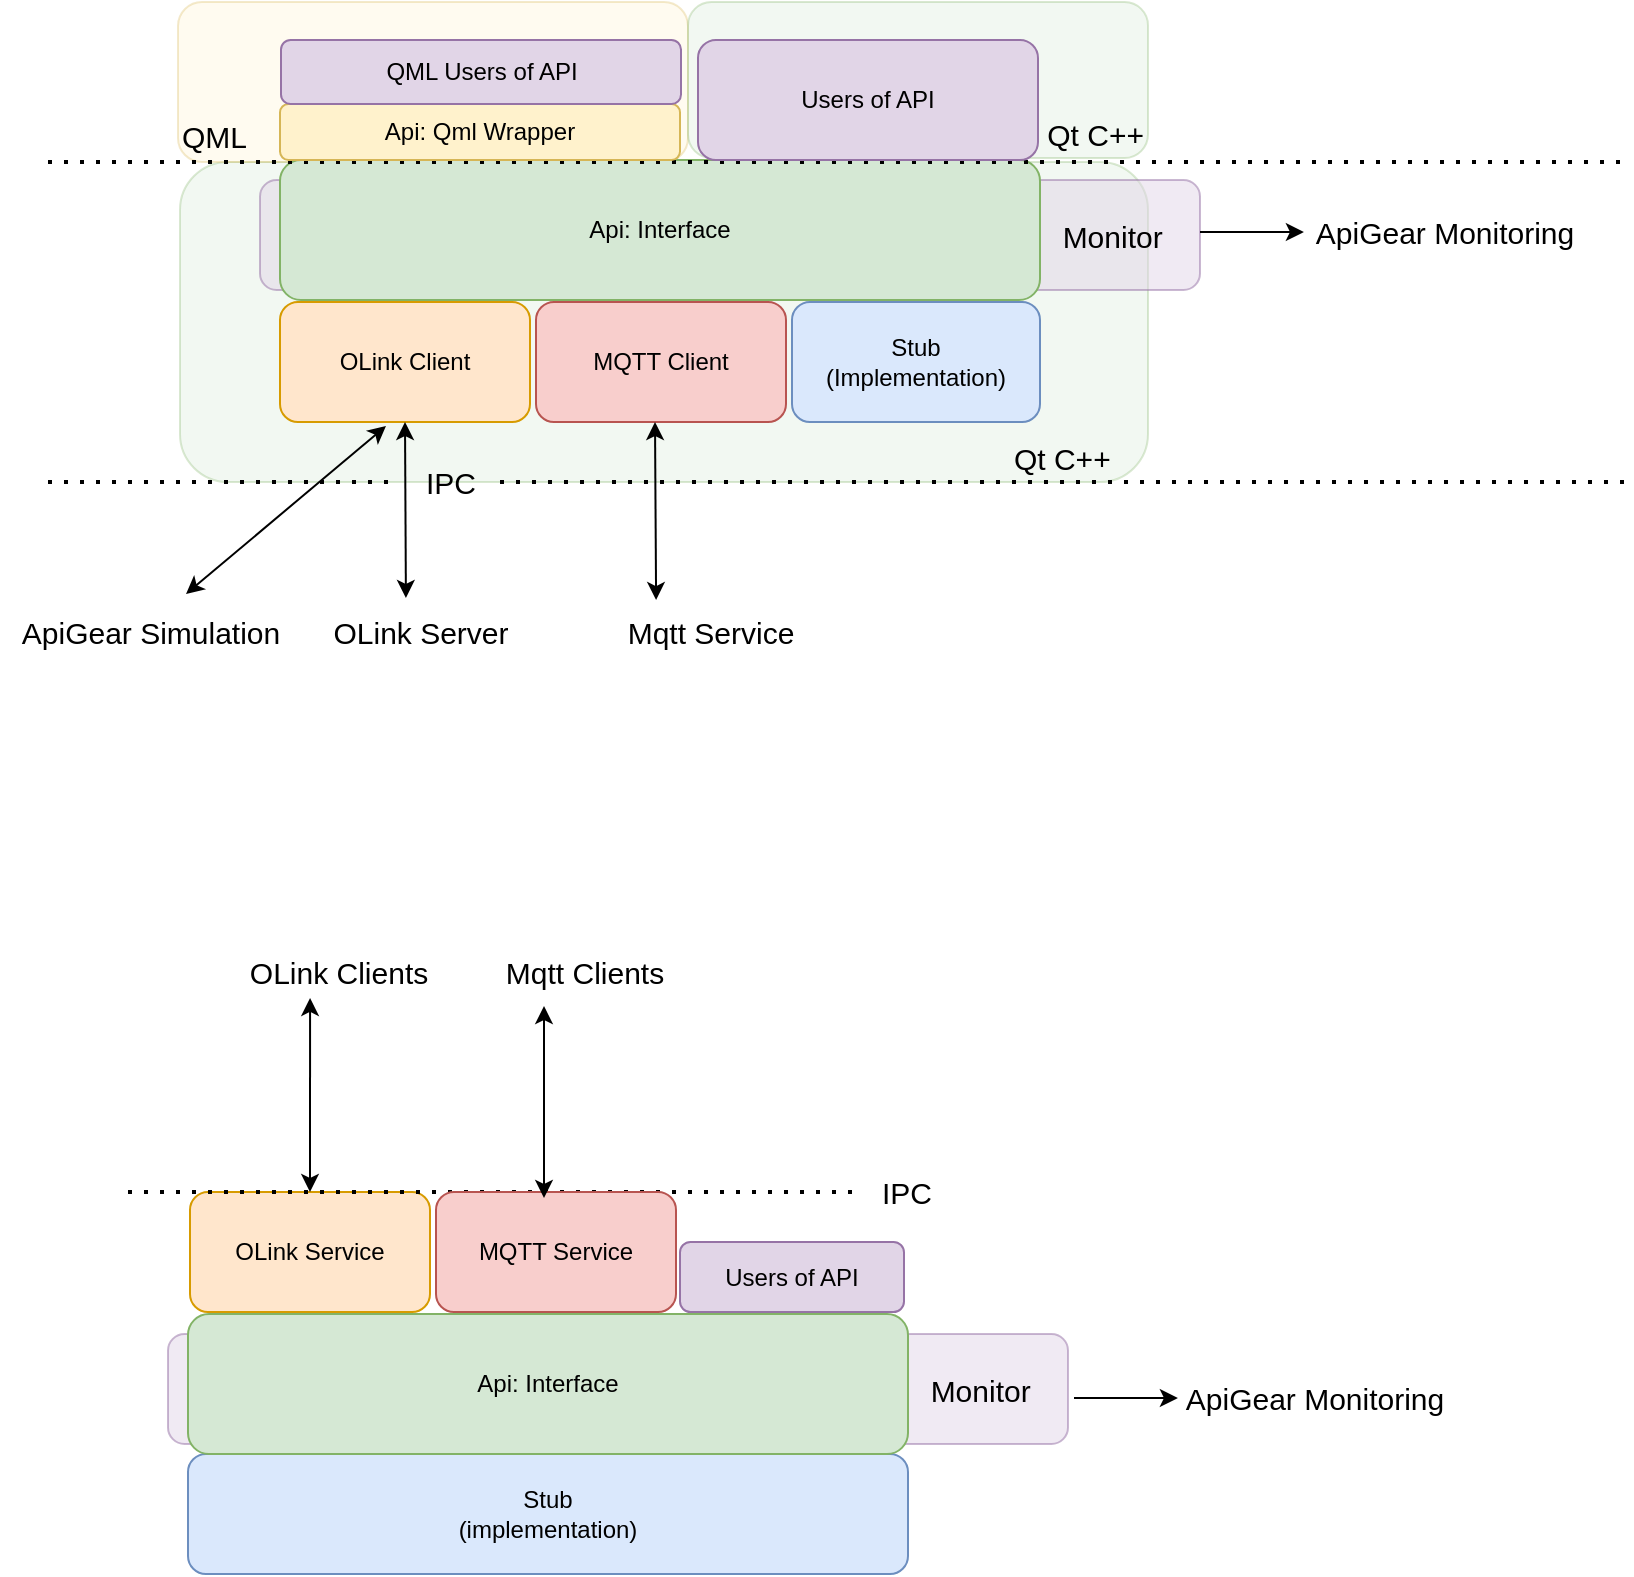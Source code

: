<mxfile version="22.1.2" type="device" pages="2">
  <diagram name="Page-1" id="pDMbOi06NpgcVXL0xbqy">
    <mxGraphModel dx="1098" dy="828" grid="1" gridSize="10" guides="1" tooltips="1" connect="1" arrows="1" fold="1" page="1" pageScale="1" pageWidth="850" pageHeight="1100" math="0" shadow="0">
      <root>
        <mxCell id="0" />
        <mxCell id="1" parent="0" />
        <mxCell id="osFX8CQt6mLmNGy1H5lw-31" value="Qt C++&amp;nbsp; &amp;nbsp;&amp;nbsp;" style="rounded=1;whiteSpace=wrap;html=1;glass=0;sketch=0;strokeColor=#82b366;fontSize=15;fillColor=#d5e8d4;opacity=30;align=right;verticalAlign=bottom;" parent="1" vertex="1">
          <mxGeometry x="96" y="190" width="484" height="160" as="geometry" />
        </mxCell>
        <mxCell id="osFX8CQt6mLmNGy1H5lw-29" value="&amp;nbsp;&lt;br&gt;&lt;br&gt;&lt;br&gt;QML&amp;nbsp;" style="rounded=1;whiteSpace=wrap;html=1;glass=0;sketch=0;strokeColor=#d6b656;fontSize=15;fillColor=#fff2cc;opacity=30;align=left;" parent="1" vertex="1">
          <mxGeometry x="95" y="110" width="255" height="80" as="geometry" />
        </mxCell>
        <mxCell id="osFX8CQt6mLmNGy1H5lw-13" value="Monitor&amp;nbsp; &amp;nbsp;&amp;nbsp;" style="rounded=1;whiteSpace=wrap;html=1;glass=0;sketch=0;strokeColor=#9673a6;fontSize=15;fillColor=#e1d5e7;opacity=50;align=right;" parent="1" vertex="1">
          <mxGeometry x="136" y="199" width="470" height="55" as="geometry" />
        </mxCell>
        <mxCell id="osFX8CQt6mLmNGy1H5lw-1" value="OLink Client" style="rounded=1;whiteSpace=wrap;html=1;fillColor=#ffe6cc;strokeColor=#d79b00;" parent="1" vertex="1">
          <mxGeometry x="146" y="260" width="125" height="60" as="geometry" />
        </mxCell>
        <mxCell id="osFX8CQt6mLmNGy1H5lw-2" value="Stub&lt;br&gt;(Implementation)" style="rounded=1;whiteSpace=wrap;html=1;fillColor=#dae8fc;strokeColor=#6c8ebf;" parent="1" vertex="1">
          <mxGeometry x="402" y="260" width="124" height="60" as="geometry" />
        </mxCell>
        <mxCell id="osFX8CQt6mLmNGy1H5lw-3" value="Api: Interface" style="rounded=1;whiteSpace=wrap;html=1;fillColor=#d5e8d4;strokeColor=#82b366;" parent="1" vertex="1">
          <mxGeometry x="146" y="189" width="380" height="70" as="geometry" />
        </mxCell>
        <mxCell id="osFX8CQt6mLmNGy1H5lw-7" value="" style="endArrow=none;dashed=1;html=1;dashPattern=1 3;strokeWidth=2;rounded=0;" parent="1" edge="1">
          <mxGeometry width="50" height="50" relative="1" as="geometry">
            <mxPoint x="30" y="190" as="sourcePoint" />
            <mxPoint x="820" y="190" as="targetPoint" />
          </mxGeometry>
        </mxCell>
        <mxCell id="osFX8CQt6mLmNGy1H5lw-8" value="" style="endArrow=none;dashed=1;html=1;dashPattern=1 3;strokeWidth=2;rounded=0;startArrow=none;" parent="1" source="osFX8CQt6mLmNGy1H5lw-10" edge="1">
          <mxGeometry width="50" height="50" relative="1" as="geometry">
            <mxPoint x="30" y="350" as="sourcePoint" />
            <mxPoint x="820" y="350" as="targetPoint" />
          </mxGeometry>
        </mxCell>
        <mxCell id="osFX8CQt6mLmNGy1H5lw-12" value="" style="endArrow=none;dashed=1;html=1;dashPattern=1 3;strokeWidth=2;rounded=0;" parent="1" target="osFX8CQt6mLmNGy1H5lw-10" edge="1">
          <mxGeometry width="50" height="50" relative="1" as="geometry">
            <mxPoint x="30" y="350" as="sourcePoint" />
            <mxPoint x="350" y="350" as="targetPoint" />
          </mxGeometry>
        </mxCell>
        <mxCell id="osFX8CQt6mLmNGy1H5lw-10" value="IPC" style="text;html=1;align=center;verticalAlign=middle;resizable=0;points=[];autosize=1;strokeColor=none;fillColor=none;fontSize=15;" parent="1" vertex="1">
          <mxGeometry x="206" y="335" width="50" height="30" as="geometry" />
        </mxCell>
        <mxCell id="osFX8CQt6mLmNGy1H5lw-35" value="" style="endArrow=classic;html=1;rounded=0;fontSize=15;entryX=0.013;entryY=0.6;entryDx=0;entryDy=0;entryPerimeter=0;" parent="1" edge="1">
          <mxGeometry width="50" height="50" relative="1" as="geometry">
            <mxPoint x="606" y="225" as="sourcePoint" />
            <mxPoint x="657.95" y="225" as="targetPoint" />
          </mxGeometry>
        </mxCell>
        <mxCell id="osFX8CQt6mLmNGy1H5lw-38" value="" style="endArrow=classic;html=1;rounded=0;fontSize=15;entryX=0.62;entryY=-0.133;entryDx=0;entryDy=0;entryPerimeter=0;exitX=0.424;exitY=1.033;exitDx=0;exitDy=0;exitPerimeter=0;startArrow=classic;startFill=1;" parent="1" source="osFX8CQt6mLmNGy1H5lw-1" target="osFX8CQt6mLmNGy1H5lw-39" edge="1">
          <mxGeometry width="50" height="50" relative="1" as="geometry">
            <mxPoint x="206" y="350" as="sourcePoint" />
            <mxPoint x="126" y="380" as="targetPoint" />
          </mxGeometry>
        </mxCell>
        <mxCell id="osFX8CQt6mLmNGy1H5lw-39" value="ApiGear Simulation" style="text;html=1;align=center;verticalAlign=middle;resizable=0;points=[];autosize=1;strokeColor=none;fillColor=none;fontSize=15;" parent="1" vertex="1">
          <mxGeometry x="6" y="410" width="150" height="30" as="geometry" />
        </mxCell>
        <mxCell id="osFX8CQt6mLmNGy1H5lw-40" value="OLink Server" style="text;html=1;align=center;verticalAlign=middle;resizable=0;points=[];autosize=1;strokeColor=none;fillColor=none;fontSize=15;" parent="1" vertex="1">
          <mxGeometry x="161" y="410" width="110" height="30" as="geometry" />
        </mxCell>
        <mxCell id="osFX8CQt6mLmNGy1H5lw-41" value="ApiGear Monitoring" style="text;html=1;align=center;verticalAlign=middle;resizable=0;points=[];autosize=1;strokeColor=none;fillColor=none;fontSize=15;" parent="1" vertex="1">
          <mxGeometry x="653" y="210" width="150" height="30" as="geometry" />
        </mxCell>
        <mxCell id="P-QwNKS1a3PaDMIIGMlF-1" value="MQTT Client" style="rounded=1;whiteSpace=wrap;html=1;fillColor=#f8cecc;strokeColor=#b85450;" parent="1" vertex="1">
          <mxGeometry x="274" y="260" width="125" height="60" as="geometry" />
        </mxCell>
        <mxCell id="P-QwNKS1a3PaDMIIGMlF-2" value="" style="endArrow=classic;html=1;rounded=0;fontSize=15;entryX=0.255;entryY=-0.033;entryDx=0;entryDy=0;entryPerimeter=0;startArrow=classic;startFill=1;" parent="1" target="P-QwNKS1a3PaDMIIGMlF-3" edge="1">
          <mxGeometry width="50" height="50" relative="1" as="geometry">
            <mxPoint x="333.5" y="320" as="sourcePoint" />
            <mxPoint x="336" y="390" as="targetPoint" />
          </mxGeometry>
        </mxCell>
        <mxCell id="P-QwNKS1a3PaDMIIGMlF-3" value="Mqtt Service" style="text;html=1;align=center;verticalAlign=middle;resizable=0;points=[];autosize=1;strokeColor=none;fillColor=none;fontSize=15;" parent="1" vertex="1">
          <mxGeometry x="306" y="410" width="110" height="30" as="geometry" />
        </mxCell>
        <mxCell id="P-QwNKS1a3PaDMIIGMlF-9" value="Monitor&amp;nbsp; &amp;nbsp;&amp;nbsp;" style="rounded=1;whiteSpace=wrap;html=1;glass=0;sketch=0;strokeColor=#9673a6;fontSize=15;fillColor=#e1d5e7;opacity=50;align=right;" parent="1" vertex="1">
          <mxGeometry x="90" y="776" width="450" height="55" as="geometry" />
        </mxCell>
        <mxCell id="P-QwNKS1a3PaDMIIGMlF-10" value="OLink Service" style="rounded=1;whiteSpace=wrap;html=1;fillColor=#ffe6cc;strokeColor=#d79b00;" parent="1" vertex="1">
          <mxGeometry x="101" y="705" width="120" height="60" as="geometry" />
        </mxCell>
        <mxCell id="P-QwNKS1a3PaDMIIGMlF-11" value="Stub&lt;br&gt;(implementation)" style="rounded=1;whiteSpace=wrap;html=1;fillColor=#dae8fc;strokeColor=#6c8ebf;" parent="1" vertex="1">
          <mxGeometry x="100" y="836" width="360" height="60" as="geometry" />
        </mxCell>
        <mxCell id="P-QwNKS1a3PaDMIIGMlF-12" value="Api: Interface" style="rounded=1;whiteSpace=wrap;html=1;fillColor=#d5e8d4;strokeColor=#82b366;" parent="1" vertex="1">
          <mxGeometry x="100" y="766" width="360" height="70" as="geometry" />
        </mxCell>
        <mxCell id="P-QwNKS1a3PaDMIIGMlF-13" value="" style="endArrow=none;dashed=1;html=1;dashPattern=1 3;strokeWidth=2;rounded=0;" parent="1" target="P-QwNKS1a3PaDMIIGMlF-14" edge="1">
          <mxGeometry width="50" height="50" relative="1" as="geometry">
            <mxPoint x="70" y="705" as="sourcePoint" />
            <mxPoint x="578" y="705" as="targetPoint" />
          </mxGeometry>
        </mxCell>
        <mxCell id="P-QwNKS1a3PaDMIIGMlF-14" value="IPC" style="text;html=1;align=center;verticalAlign=middle;resizable=0;points=[];autosize=1;strokeColor=none;fillColor=none;fontSize=15;" parent="1" vertex="1">
          <mxGeometry x="434" y="690" width="50" height="30" as="geometry" />
        </mxCell>
        <mxCell id="P-QwNKS1a3PaDMIIGMlF-15" value="" style="endArrow=classic;startArrow=classic;html=1;rounded=0;fontSize=15;entryX=0.5;entryY=0;entryDx=0;entryDy=0;exitX=0.373;exitY=0.933;exitDx=0;exitDy=0;exitPerimeter=0;" parent="1" source="P-QwNKS1a3PaDMIIGMlF-30" target="P-QwNKS1a3PaDMIIGMlF-10" edge="1">
          <mxGeometry width="50" height="50" relative="1" as="geometry">
            <mxPoint x="197" y="610" as="sourcePoint" />
            <mxPoint x="366" y="980" as="targetPoint" />
            <Array as="points" />
          </mxGeometry>
        </mxCell>
        <mxCell id="P-QwNKS1a3PaDMIIGMlF-18" value="MQTT Service" style="rounded=1;whiteSpace=wrap;html=1;fillColor=#f8cecc;strokeColor=#b85450;" parent="1" vertex="1">
          <mxGeometry x="224" y="705" width="120" height="60" as="geometry" />
        </mxCell>
        <mxCell id="P-QwNKS1a3PaDMIIGMlF-24" value="" style="endArrow=classic;startArrow=classic;html=1;rounded=0;fontSize=15;entryX=0.45;entryY=0.05;entryDx=0;entryDy=0;entryPerimeter=0;exitX=0.3;exitY=1.067;exitDx=0;exitDy=0;exitPerimeter=0;" parent="1" source="P-QwNKS1a3PaDMIIGMlF-29" target="P-QwNKS1a3PaDMIIGMlF-18" edge="1">
          <mxGeometry width="50" height="50" relative="1" as="geometry">
            <mxPoint x="319" y="610" as="sourcePoint" />
            <mxPoint x="320" y="700" as="targetPoint" />
            <Array as="points" />
          </mxGeometry>
        </mxCell>
        <mxCell id="P-QwNKS1a3PaDMIIGMlF-27" value="" style="endArrow=classic;html=1;rounded=0;fontSize=15;entryX=0.013;entryY=0.6;entryDx=0;entryDy=0;entryPerimeter=0;" parent="1" edge="1">
          <mxGeometry width="50" height="50" relative="1" as="geometry">
            <mxPoint x="543" y="808" as="sourcePoint" />
            <mxPoint x="594.95" y="808" as="targetPoint" />
          </mxGeometry>
        </mxCell>
        <mxCell id="P-QwNKS1a3PaDMIIGMlF-28" value="ApiGear Monitoring" style="text;html=1;align=center;verticalAlign=middle;resizable=0;points=[];autosize=1;strokeColor=none;fillColor=none;fontSize=15;" parent="1" vertex="1">
          <mxGeometry x="588" y="793" width="150" height="30" as="geometry" />
        </mxCell>
        <mxCell id="P-QwNKS1a3PaDMIIGMlF-29" value="Mqtt Clients" style="text;html=1;align=center;verticalAlign=middle;resizable=0;points=[];autosize=1;strokeColor=none;fillColor=none;fontSize=15;" parent="1" vertex="1">
          <mxGeometry x="248" y="580" width="100" height="30" as="geometry" />
        </mxCell>
        <mxCell id="P-QwNKS1a3PaDMIIGMlF-30" value="OLink Clients" style="text;html=1;align=center;verticalAlign=middle;resizable=0;points=[];autosize=1;strokeColor=none;fillColor=none;fontSize=15;" parent="1" vertex="1">
          <mxGeometry x="120" y="580" width="110" height="30" as="geometry" />
        </mxCell>
        <mxCell id="O1FeFNBFiew6e54OeXnq-1" value="Api: Qml Wrapper" style="rounded=1;whiteSpace=wrap;html=1;fillColor=#fff2cc;strokeColor=#d6b656;" parent="1" vertex="1">
          <mxGeometry x="146" y="161" width="200" height="28" as="geometry" />
        </mxCell>
        <mxCell id="O1FeFNBFiew6e54OeXnq-2" value="Qt C++" style="rounded=1;whiteSpace=wrap;html=1;glass=0;sketch=0;strokeColor=#82b366;fontSize=15;fillColor=#d5e8d4;opacity=30;align=right;verticalAlign=bottom;" parent="1" vertex="1">
          <mxGeometry x="350" y="110" width="230" height="78" as="geometry" />
        </mxCell>
        <mxCell id="O1FeFNBFiew6e54OeXnq-3" value="Users of API" style="rounded=1;whiteSpace=wrap;html=1;fillColor=#e1d5e7;strokeColor=#9673a6;" parent="1" vertex="1">
          <mxGeometry x="355" y="129" width="170" height="60" as="geometry" />
        </mxCell>
        <mxCell id="O1FeFNBFiew6e54OeXnq-5" value="Users of API" style="rounded=1;whiteSpace=wrap;html=1;fillColor=#e1d5e7;strokeColor=#9673a6;" parent="1" vertex="1">
          <mxGeometry x="346" y="730" width="112" height="35" as="geometry" />
        </mxCell>
        <mxCell id="O1FeFNBFiew6e54OeXnq-6" value="" style="endArrow=classic;html=1;rounded=0;fontSize=15;entryX=0.436;entryY=-0.067;entryDx=0;entryDy=0;entryPerimeter=0;exitX=0.5;exitY=1;exitDx=0;exitDy=0;startArrow=classic;startFill=1;" parent="1" source="osFX8CQt6mLmNGy1H5lw-1" target="osFX8CQt6mLmNGy1H5lw-40" edge="1">
          <mxGeometry width="50" height="50" relative="1" as="geometry">
            <mxPoint x="209" y="332" as="sourcePoint" />
            <mxPoint x="109" y="416" as="targetPoint" />
          </mxGeometry>
        </mxCell>
        <mxCell id="IQRYoxCIuDMjKN26HbBd-1" value="QML Users of API" style="rounded=1;whiteSpace=wrap;html=1;fillColor=#e1d5e7;strokeColor=#9673a6;" vertex="1" parent="1">
          <mxGeometry x="146.5" y="129" width="200" height="32" as="geometry" />
        </mxCell>
      </root>
    </mxGraphModel>
  </diagram>
  <diagram id="FQb99FB6nM29fIYBV_YS" name="Page-2">
    <mxGraphModel dx="1098" dy="1928" grid="1" gridSize="11" guides="1" tooltips="1" connect="1" arrows="1" fold="1" page="1" pageScale="1" pageWidth="850" pageHeight="1100" math="0" shadow="0">
      <root>
        <mxCell id="0" />
        <mxCell id="1" parent="0" />
        <mxCell id="6bvlrEtEFYt903VRQleQ-1" value="Example" style="rounded=1;whiteSpace=wrap;html=1;glass=0;horizontal=1;verticalAlign=top;align=center;labelPosition=center;verticalLabelPosition=middle;fontSize=15;fillColor=#fff2cc;strokeColor=#d6b656;opacity=50;" vertex="1" parent="1">
          <mxGeometry x="101" y="-1070" width="150" height="257" as="geometry" />
        </mxCell>
        <mxCell id="6bvlrEtEFYt903VRQleQ-2" value="Monitor&amp;nbsp; &amp;nbsp;&amp;nbsp;" style="rounded=1;whiteSpace=wrap;html=1;glass=0;sketch=0;strokeColor=#9673a6;fontSize=15;fillColor=#e1d5e7;opacity=50;align=right;" vertex="1" parent="1">
          <mxGeometry x="111" y="-980" width="230" height="80" as="geometry" />
        </mxCell>
        <mxCell id="6bvlrEtEFYt903VRQleQ-3" value="OLink Server" style="rounded=1;whiteSpace=wrap;html=1;fillColor=#ffe6cc;strokeColor=#d79b00;" vertex="1" parent="1">
          <mxGeometry x="121" y="-896" width="120" height="60" as="geometry" />
        </mxCell>
        <mxCell id="6bvlrEtEFYt903VRQleQ-4" value="Stub" style="rounded=1;whiteSpace=wrap;html=1;fillColor=#dae8fc;strokeColor=#6c8ebf;" vertex="1" parent="1">
          <mxGeometry x="116" y="-1040" width="120" height="60" as="geometry" />
        </mxCell>
        <mxCell id="6bvlrEtEFYt903VRQleQ-5" value="Api" style="rounded=1;whiteSpace=wrap;html=1;fillColor=#d5e8d4;strokeColor=#82b366;" vertex="1" parent="1">
          <mxGeometry x="121" y="-970" width="120" height="64" as="geometry" />
        </mxCell>
        <mxCell id="6bvlrEtEFYt903VRQleQ-6" value="" style="endArrow=none;dashed=1;html=1;dashPattern=1 3;strokeWidth=2;rounded=0;startArrow=none;" edge="1" parent="1" source="6bvlrEtEFYt903VRQleQ-8">
          <mxGeometry width="50" height="50" relative="1" as="geometry">
            <mxPoint x="-69" y="-806" as="sourcePoint" />
            <mxPoint x="251" y="-806" as="targetPoint" />
          </mxGeometry>
        </mxCell>
        <mxCell id="6bvlrEtEFYt903VRQleQ-7" value="" style="endArrow=none;dashed=1;html=1;dashPattern=1 3;strokeWidth=2;rounded=0;" edge="1" parent="1" target="6bvlrEtEFYt903VRQleQ-8">
          <mxGeometry width="50" height="50" relative="1" as="geometry">
            <mxPoint x="100" y="-806" as="sourcePoint" />
            <mxPoint x="260" y="-806" as="targetPoint" />
          </mxGeometry>
        </mxCell>
        <mxCell id="6bvlrEtEFYt903VRQleQ-8" value="IPC" style="text;html=1;align=center;verticalAlign=middle;resizable=0;points=[];autosize=1;strokeColor=none;fillColor=none;fontSize=15;" vertex="1" parent="1">
          <mxGeometry x="190" y="-821" width="50" height="30" as="geometry" />
        </mxCell>
        <mxCell id="6bvlrEtEFYt903VRQleQ-9" value="" style="endArrow=none;dashed=1;html=1;dashPattern=1 3;strokeWidth=2;rounded=0;startArrow=none;" edge="1" parent="1">
          <mxGeometry width="50" height="50" relative="1" as="geometry">
            <mxPoint x="240" y="-806.5" as="sourcePoint" />
            <mxPoint x="260" y="-806.5" as="targetPoint" />
          </mxGeometry>
        </mxCell>
        <mxCell id="6bvlrEtEFYt903VRQleQ-10" value="" style="endArrow=classic;startArrow=classic;html=1;rounded=0;fontSize=15;" edge="1" parent="1">
          <mxGeometry width="50" height="50" relative="1" as="geometry">
            <mxPoint x="181" y="-765" as="sourcePoint" />
            <mxPoint x="181" y="-835" as="targetPoint" />
            <Array as="points">
              <mxPoint x="181" y="-805" />
            </Array>
          </mxGeometry>
        </mxCell>
        <mxCell id="6bvlrEtEFYt903VRQleQ-11" value="" style="endArrow=classic;html=1;rounded=0;fontSize=15;exitX=1;exitY=0.5;exitDx=0;exitDy=0;" edge="1" parent="1" source="6bvlrEtEFYt903VRQleQ-2">
          <mxGeometry width="50" height="50" relative="1" as="geometry">
            <mxPoint x="291" y="-1050" as="sourcePoint" />
            <mxPoint x="411" y="-940" as="targetPoint" />
          </mxGeometry>
        </mxCell>
        <mxCell id="6bvlrEtEFYt903VRQleQ-12" value="ApiGear Monitoring" style="text;html=1;align=center;verticalAlign=middle;resizable=0;points=[];autosize=1;strokeColor=none;fillColor=none;fontSize=15;" vertex="1" parent="1">
          <mxGeometry x="410" y="-953" width="150" height="30" as="geometry" />
        </mxCell>
        <mxCell id="6bvlrEtEFYt903VRQleQ-13" value="OLink Clients" style="text;html=1;align=center;verticalAlign=middle;resizable=0;points=[];autosize=1;strokeColor=none;fillColor=none;fontSize=15;" vertex="1" parent="1">
          <mxGeometry x="130" y="-760" width="110" height="30" as="geometry" />
        </mxCell>
      </root>
    </mxGraphModel>
  </diagram>
</mxfile>
